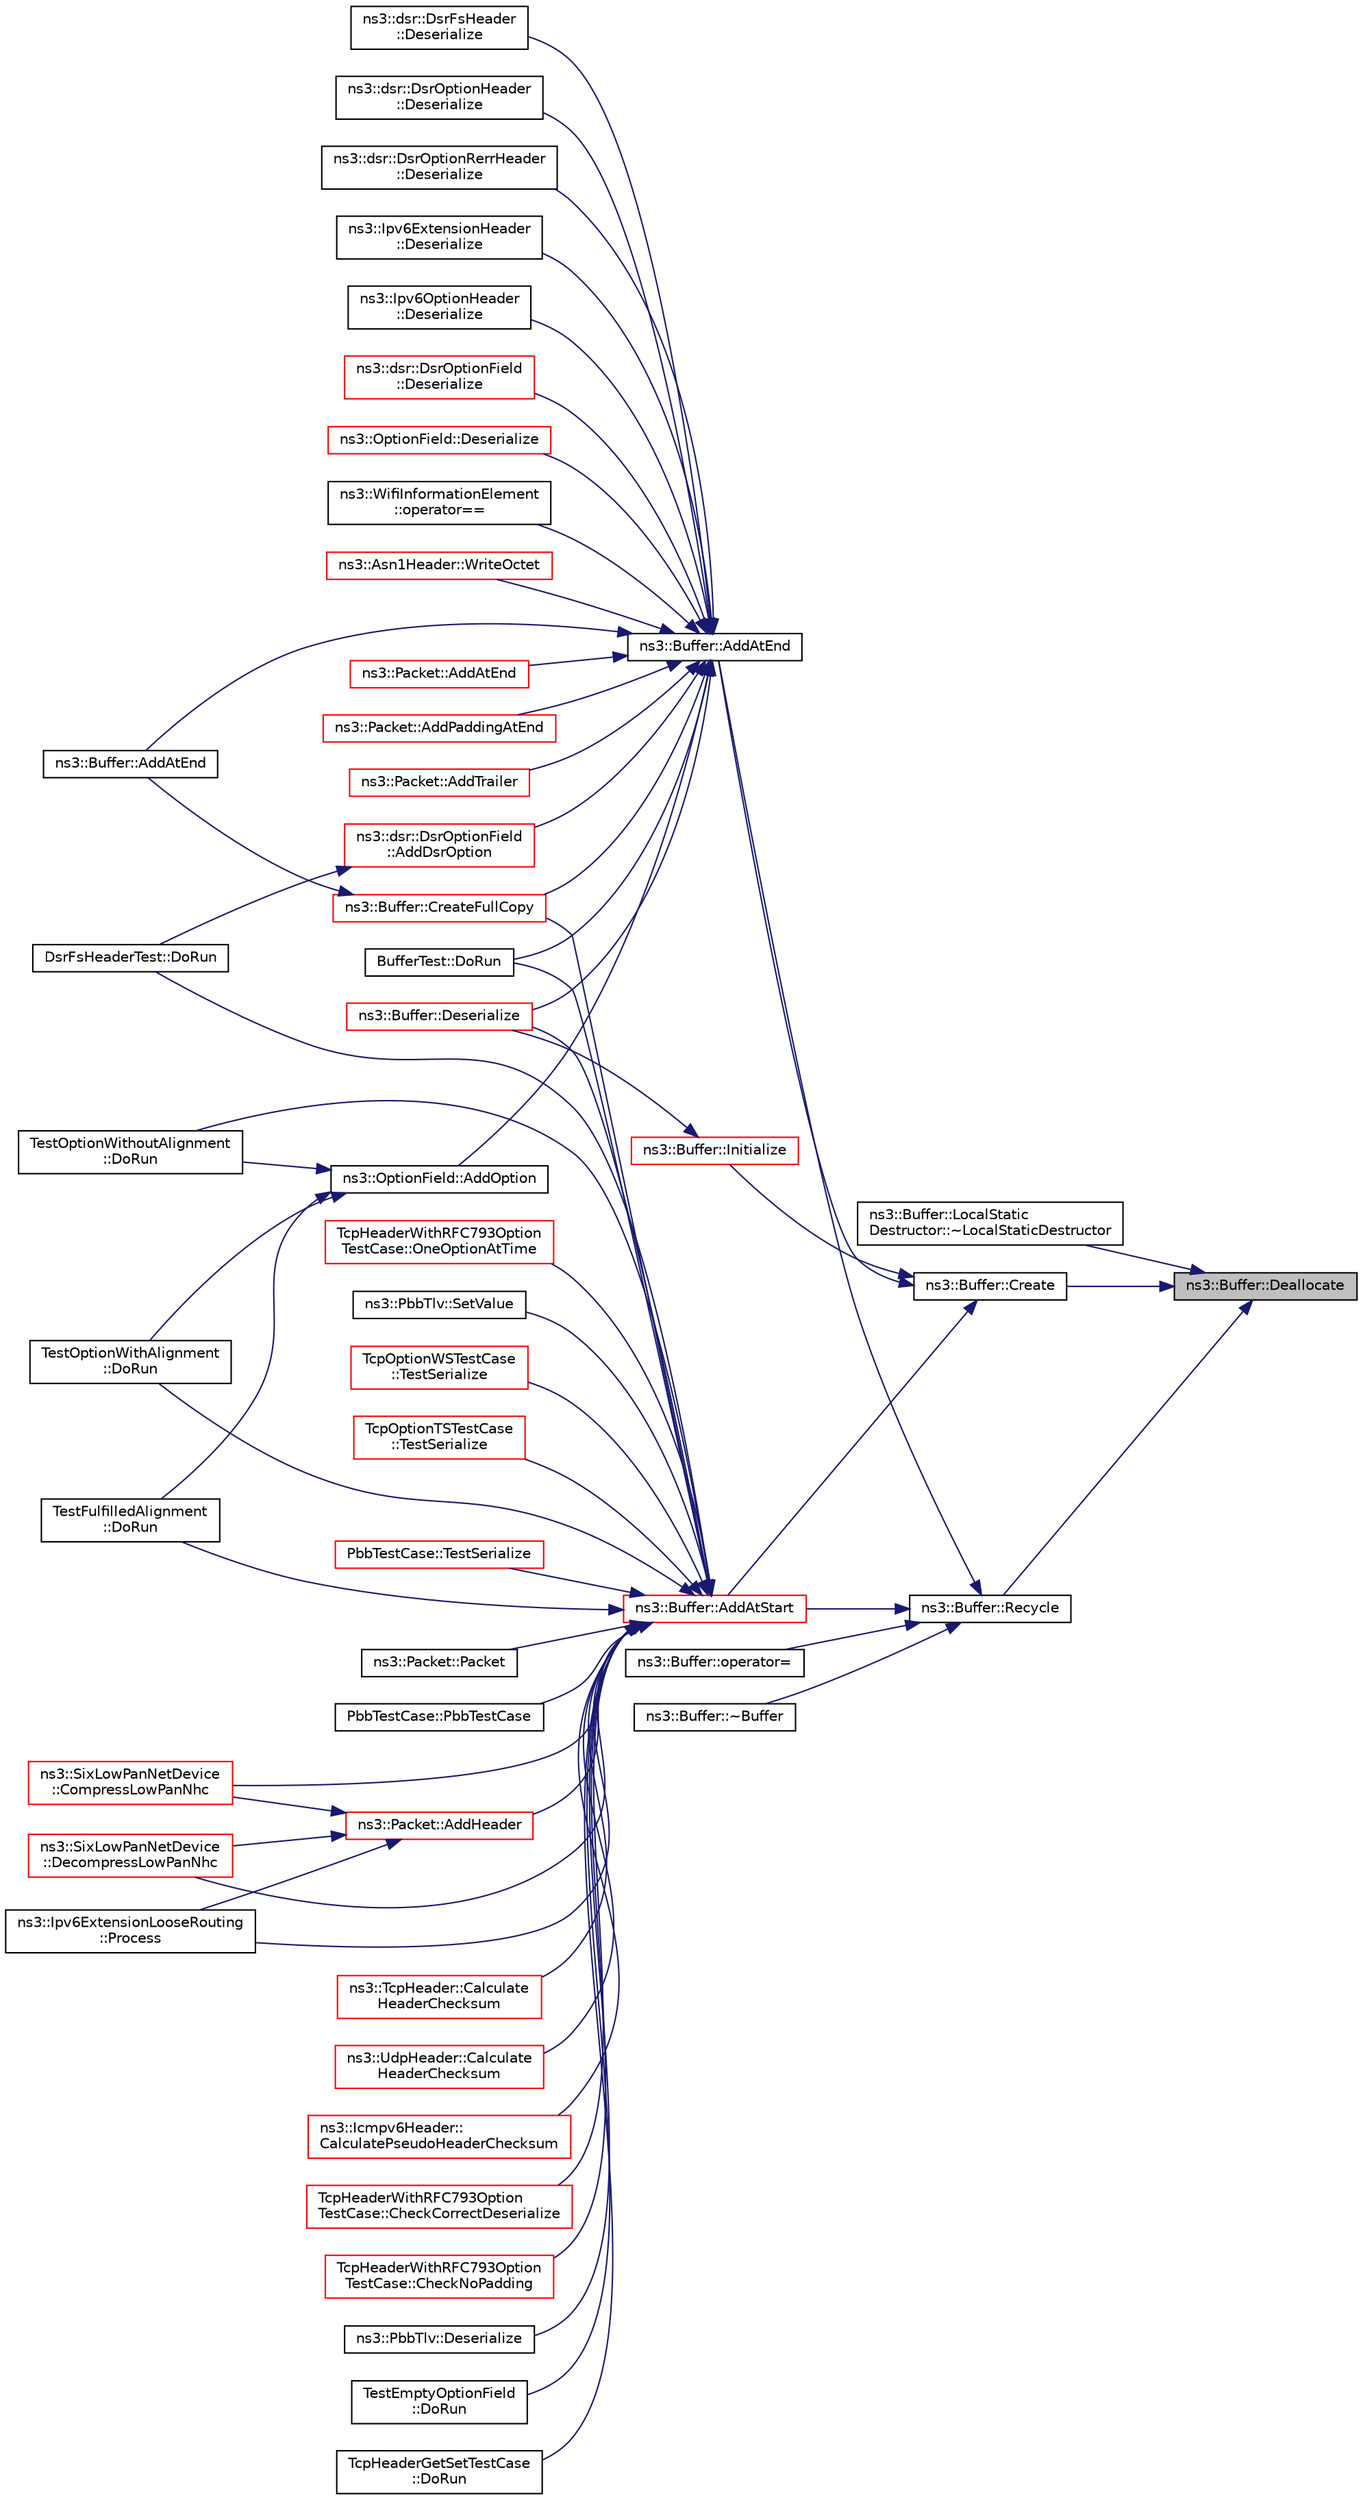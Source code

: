 digraph "ns3::Buffer::Deallocate"
{
 // LATEX_PDF_SIZE
  edge [fontname="Helvetica",fontsize="10",labelfontname="Helvetica",labelfontsize="10"];
  node [fontname="Helvetica",fontsize="10",shape=record];
  rankdir="RL";
  Node1 [label="ns3::Buffer::Deallocate",height=0.2,width=0.4,color="black", fillcolor="grey75", style="filled", fontcolor="black",tooltip="Deallocate the buffer memory."];
  Node1 -> Node2 [dir="back",color="midnightblue",fontsize="10",style="solid",fontname="Helvetica"];
  Node2 [label="ns3::Buffer::LocalStatic\lDestructor::~LocalStaticDestructor",height=0.2,width=0.4,color="black", fillcolor="white", style="filled",URL="$structns3_1_1_buffer_1_1_local_static_destructor.html#ade59071568795f478e16d673ed63f819",tooltip=" "];
  Node1 -> Node3 [dir="back",color="midnightblue",fontsize="10",style="solid",fontname="Helvetica"];
  Node3 [label="ns3::Buffer::Create",height=0.2,width=0.4,color="black", fillcolor="white", style="filled",URL="$classns3_1_1_buffer.html#a340c9888e35cf55d024808adfbd75913",tooltip="Create a buffer data storage."];
  Node3 -> Node4 [dir="back",color="midnightblue",fontsize="10",style="solid",fontname="Helvetica"];
  Node4 [label="ns3::Buffer::AddAtEnd",height=0.2,width=0.4,color="black", fillcolor="white", style="filled",URL="$classns3_1_1_buffer.html#a92dd87809af24fb10696fee9a9cb56cf",tooltip=" "];
  Node4 -> Node5 [dir="back",color="midnightblue",fontsize="10",style="solid",fontname="Helvetica"];
  Node5 [label="ns3::Buffer::AddAtEnd",height=0.2,width=0.4,color="black", fillcolor="white", style="filled",URL="$classns3_1_1_buffer.html#a60211196881cfccb64f67d71449eda83",tooltip=" "];
  Node4 -> Node6 [dir="back",color="midnightblue",fontsize="10",style="solid",fontname="Helvetica"];
  Node6 [label="ns3::Packet::AddAtEnd",height=0.2,width=0.4,color="red", fillcolor="white", style="filled",URL="$classns3_1_1_packet.html#a14ec3d4250b425468764de58f5837b6b",tooltip="Concatenate the input packet at the end of the current packet."];
  Node4 -> Node123 [dir="back",color="midnightblue",fontsize="10",style="solid",fontname="Helvetica"];
  Node123 [label="ns3::dsr::DsrOptionField\l::AddDsrOption",height=0.2,width=0.4,color="red", fillcolor="white", style="filled",URL="$classns3_1_1dsr_1_1_dsr_option_field.html#acd03d07018e22f5e2b23975fae84fb3c",tooltip="Serialize the option, prepending pad1 or padn option as necessary."];
  Node123 -> Node147 [dir="back",color="midnightblue",fontsize="10",style="solid",fontname="Helvetica"];
  Node147 [label="DsrFsHeaderTest::DoRun",height=0.2,width=0.4,color="black", fillcolor="white", style="filled",URL="$class_dsr_fs_header_test.html#ac2495c11d1b567cebc81c0b0668f88b6",tooltip="Implementation to actually run this TestCase."];
  Node4 -> Node159 [dir="back",color="midnightblue",fontsize="10",style="solid",fontname="Helvetica"];
  Node159 [label="ns3::OptionField::AddOption",height=0.2,width=0.4,color="black", fillcolor="white", style="filled",URL="$classns3_1_1_option_field.html#a18f71368fbded356322e1eaebb01cd27",tooltip="Serialize the option, prepending pad1 or padn option as necessary."];
  Node159 -> Node160 [dir="back",color="midnightblue",fontsize="10",style="solid",fontname="Helvetica"];
  Node160 [label="TestOptionWithoutAlignment\l::DoRun",height=0.2,width=0.4,color="black", fillcolor="white", style="filled",URL="$class_test_option_without_alignment.html#a23bf45b7de739a1c5b2521dee904e95b",tooltip="Implementation to actually run this TestCase."];
  Node159 -> Node161 [dir="back",color="midnightblue",fontsize="10",style="solid",fontname="Helvetica"];
  Node161 [label="TestOptionWithAlignment\l::DoRun",height=0.2,width=0.4,color="black", fillcolor="white", style="filled",URL="$class_test_option_with_alignment.html#ae7937fcdd2ae8bc2790c5d7841ca22cb",tooltip="Implementation to actually run this TestCase."];
  Node159 -> Node162 [dir="back",color="midnightblue",fontsize="10",style="solid",fontname="Helvetica"];
  Node162 [label="TestFulfilledAlignment\l::DoRun",height=0.2,width=0.4,color="black", fillcolor="white", style="filled",URL="$class_test_fulfilled_alignment.html#a5dbd0147961608bca7a80c0cd08d8f81",tooltip="Implementation to actually run this TestCase."];
  Node4 -> Node163 [dir="back",color="midnightblue",fontsize="10",style="solid",fontname="Helvetica"];
  Node163 [label="ns3::Packet::AddPaddingAtEnd",height=0.2,width=0.4,color="red", fillcolor="white", style="filled",URL="$classns3_1_1_packet.html#ae964f1fcfd496c6c0db1b73f27e78530",tooltip="Add a zero-filled padding to the packet."];
  Node4 -> Node166 [dir="back",color="midnightblue",fontsize="10",style="solid",fontname="Helvetica"];
  Node166 [label="ns3::Packet::AddTrailer",height=0.2,width=0.4,color="red", fillcolor="white", style="filled",URL="$classns3_1_1_packet.html#ae26b490c30ae5bc98be5181ec6e06db8",tooltip="Add trailer to this packet."];
  Node4 -> Node196 [dir="back",color="midnightblue",fontsize="10",style="solid",fontname="Helvetica"];
  Node196 [label="ns3::Buffer::CreateFullCopy",height=0.2,width=0.4,color="red", fillcolor="white", style="filled",URL="$classns3_1_1_buffer.html#a7abfb0fd24f39d23519b3280e1a7f404",tooltip="Create a full copy of the buffer, including all the internal structures."];
  Node196 -> Node5 [dir="back",color="midnightblue",fontsize="10",style="solid",fontname="Helvetica"];
  Node4 -> Node213 [dir="back",color="midnightblue",fontsize="10",style="solid",fontname="Helvetica"];
  Node213 [label="ns3::dsr::DsrFsHeader\l::Deserialize",height=0.2,width=0.4,color="black", fillcolor="white", style="filled",URL="$classns3_1_1dsr_1_1_dsr_fs_header.html#acb5736dd005d323eefae5cc9db9eb5b9",tooltip="Deserialize the packet."];
  Node4 -> Node214 [dir="back",color="midnightblue",fontsize="10",style="solid",fontname="Helvetica"];
  Node214 [label="ns3::dsr::DsrOptionHeader\l::Deserialize",height=0.2,width=0.4,color="black", fillcolor="white", style="filled",URL="$classns3_1_1dsr_1_1_dsr_option_header.html#ab44c93c37011591950bb95730c1c5b06",tooltip="Deserialize the packet."];
  Node4 -> Node215 [dir="back",color="midnightblue",fontsize="10",style="solid",fontname="Helvetica"];
  Node215 [label="ns3::dsr::DsrOptionRerrHeader\l::Deserialize",height=0.2,width=0.4,color="black", fillcolor="white", style="filled",URL="$classns3_1_1dsr_1_1_dsr_option_rerr_header.html#ab8bc84d5e10a371524ed37035db5dbec",tooltip="Deserialize the packet."];
  Node4 -> Node216 [dir="back",color="midnightblue",fontsize="10",style="solid",fontname="Helvetica"];
  Node216 [label="ns3::Ipv6ExtensionHeader\l::Deserialize",height=0.2,width=0.4,color="black", fillcolor="white", style="filled",URL="$classns3_1_1_ipv6_extension_header.html#a20381aa4706f87bd373604ea53f3488f",tooltip="Deserialize the packet."];
  Node4 -> Node217 [dir="back",color="midnightblue",fontsize="10",style="solid",fontname="Helvetica"];
  Node217 [label="ns3::Ipv6OptionHeader\l::Deserialize",height=0.2,width=0.4,color="black", fillcolor="white", style="filled",URL="$classns3_1_1_ipv6_option_header.html#a8645f1d17686431f177f7d5f3c38380e",tooltip="Deserialize the packet."];
  Node4 -> Node218 [dir="back",color="midnightblue",fontsize="10",style="solid",fontname="Helvetica"];
  Node218 [label="ns3::dsr::DsrOptionField\l::Deserialize",height=0.2,width=0.4,color="red", fillcolor="white", style="filled",URL="$classns3_1_1dsr_1_1_dsr_option_field.html#a18a58a88b2ba6ffc94669771647e586c",tooltip="Deserialize the packet."];
  Node4 -> Node220 [dir="back",color="midnightblue",fontsize="10",style="solid",fontname="Helvetica"];
  Node220 [label="ns3::OptionField::Deserialize",height=0.2,width=0.4,color="red", fillcolor="white", style="filled",URL="$classns3_1_1_option_field.html#a6a74e16b63ee19bcfa20c9b6a8833dad",tooltip="Deserialize the packet."];
  Node4 -> Node225 [dir="back",color="midnightblue",fontsize="10",style="solid",fontname="Helvetica"];
  Node225 [label="ns3::Buffer::Deserialize",height=0.2,width=0.4,color="red", fillcolor="white", style="filled",URL="$classns3_1_1_buffer.html#add89f12664174aa29c08264af66437ad",tooltip=" "];
  Node4 -> Node205 [dir="back",color="midnightblue",fontsize="10",style="solid",fontname="Helvetica"];
  Node205 [label="BufferTest::DoRun",height=0.2,width=0.4,color="black", fillcolor="white", style="filled",URL="$class_buffer_test.html#a4ffd025f50c962366167daef7df0ac58",tooltip="Implementation to actually run this TestCase."];
  Node4 -> Node208 [dir="back",color="midnightblue",fontsize="10",style="solid",fontname="Helvetica"];
  Node208 [label="ns3::WifiInformationElement\l::operator==",height=0.2,width=0.4,color="black", fillcolor="white", style="filled",URL="$classns3_1_1_wifi_information_element.html#a75fdda2e8009a87c8f2b255454ac0110",tooltip="Compare two IEs for equality by ID & Length, and then through memcmp of serialised version."];
  Node4 -> Node228 [dir="back",color="midnightblue",fontsize="10",style="solid",fontname="Helvetica"];
  Node228 [label="ns3::Asn1Header::WriteOctet",height=0.2,width=0.4,color="red", fillcolor="white", style="filled",URL="$classns3_1_1_asn1_header.html#a2e699078b1a3af75a7008ef94bedb1c6",tooltip="Function to write in m_serializationResult, after resizing its size."];
  Node3 -> Node230 [dir="back",color="midnightblue",fontsize="10",style="solid",fontname="Helvetica"];
  Node230 [label="ns3::Buffer::AddAtStart",height=0.2,width=0.4,color="red", fillcolor="white", style="filled",URL="$classns3_1_1_buffer.html#a8abd8164c3671d3dadc98fc66fade7b1",tooltip=" "];
  Node230 -> Node231 [dir="back",color="midnightblue",fontsize="10",style="solid",fontname="Helvetica"];
  Node231 [label="ns3::Packet::Packet",height=0.2,width=0.4,color="black", fillcolor="white", style="filled",URL="$classns3_1_1_packet.html#a7f6a0314efee85ac6cf4a64e05450538",tooltip="Create a packet with payload filled with the content of this buffer."];
  Node230 -> Node232 [dir="back",color="midnightblue",fontsize="10",style="solid",fontname="Helvetica"];
  Node232 [label="PbbTestCase::PbbTestCase",height=0.2,width=0.4,color="black", fillcolor="white", style="filled",URL="$class_pbb_test_case.html#aad11415643c1af39d71248174298dd6b",tooltip="Constructor."];
  Node230 -> Node233 [dir="back",color="midnightblue",fontsize="10",style="solid",fontname="Helvetica"];
  Node233 [label="ns3::Packet::AddHeader",height=0.2,width=0.4,color="red", fillcolor="white", style="filled",URL="$classns3_1_1_packet.html#a465108c595a0bc592095cbcab1832ed8",tooltip="Add header to this packet."];
  Node233 -> Node199 [dir="back",color="midnightblue",fontsize="10",style="solid",fontname="Helvetica"];
  Node199 [label="ns3::SixLowPanNetDevice\l::CompressLowPanNhc",height=0.2,width=0.4,color="red", fillcolor="white", style="filled",URL="$classns3_1_1_six_low_pan_net_device.html#a41d34fd1612e7e6911614fadfef6ab67",tooltip="Compress the headers according to NHC compression."];
  Node233 -> Node222 [dir="back",color="midnightblue",fontsize="10",style="solid",fontname="Helvetica"];
  Node222 [label="ns3::SixLowPanNetDevice\l::DecompressLowPanNhc",height=0.2,width=0.4,color="red", fillcolor="white", style="filled",URL="$classns3_1_1_six_low_pan_net_device.html#af69701425fa2e02ab4a7fdcd1db99cc8",tooltip="Decompress the headers according to NHC compression."];
  Node233 -> Node482 [dir="back",color="midnightblue",fontsize="10",style="solid",fontname="Helvetica"];
  Node482 [label="ns3::Ipv6ExtensionLooseRouting\l::Process",height=0.2,width=0.4,color="black", fillcolor="white", style="filled",URL="$classns3_1_1_ipv6_extension_loose_routing.html#ab73c109952d780d1eb52c2f7c144e546",tooltip="Process method Called from Ipv6L3Protocol::Receive."];
  Node230 -> Node741 [dir="back",color="midnightblue",fontsize="10",style="solid",fontname="Helvetica"];
  Node741 [label="ns3::TcpHeader::Calculate\lHeaderChecksum",height=0.2,width=0.4,color="red", fillcolor="white", style="filled",URL="$classns3_1_1_tcp_header.html#aa57fcc161d91b80483c757468303a50d",tooltip="Calculate the header checksum."];
  Node230 -> Node749 [dir="back",color="midnightblue",fontsize="10",style="solid",fontname="Helvetica"];
  Node749 [label="ns3::UdpHeader::Calculate\lHeaderChecksum",height=0.2,width=0.4,color="red", fillcolor="white", style="filled",URL="$classns3_1_1_udp_header.html#a2826d7fc12f1fc610053662b10661491",tooltip="Calculate the header checksum."];
  Node230 -> Node752 [dir="back",color="midnightblue",fontsize="10",style="solid",fontname="Helvetica"];
  Node752 [label="ns3::Icmpv6Header::\lCalculatePseudoHeaderChecksum",height=0.2,width=0.4,color="red", fillcolor="white", style="filled",URL="$classns3_1_1_icmpv6_header.html#aa0598a05dad2904576ed853885f4ed40",tooltip="Calculate pseudo header checksum for IPv6."];
  Node230 -> Node743 [dir="back",color="midnightblue",fontsize="10",style="solid",fontname="Helvetica"];
  Node743 [label="TcpHeaderWithRFC793Option\lTestCase::CheckCorrectDeserialize",height=0.2,width=0.4,color="red", fillcolor="white", style="filled",URL="$class_tcp_header_with_r_f_c793_option_test_case.html#ad8478f3d6d33caa92f933389f8d8419b",tooltip="Check the correct header deserialization."];
  Node230 -> Node748 [dir="back",color="midnightblue",fontsize="10",style="solid",fontname="Helvetica"];
  Node748 [label="TcpHeaderWithRFC793Option\lTestCase::CheckNoPadding",height=0.2,width=0.4,color="red", fillcolor="white", style="filled",URL="$class_tcp_header_with_r_f_c793_option_test_case.html#ac054655b0adbd8c76eab91590eb246c4",tooltip="Check an header for the correct padding."];
  Node230 -> Node199 [dir="back",color="midnightblue",fontsize="10",style="solid",fontname="Helvetica"];
  Node230 -> Node196 [dir="back",color="midnightblue",fontsize="10",style="solid",fontname="Helvetica"];
  Node230 -> Node222 [dir="back",color="midnightblue",fontsize="10",style="solid",fontname="Helvetica"];
  Node230 -> Node753 [dir="back",color="midnightblue",fontsize="10",style="solid",fontname="Helvetica"];
  Node753 [label="ns3::PbbTlv::Deserialize",height=0.2,width=0.4,color="black", fillcolor="white", style="filled",URL="$classns3_1_1_pbb_tlv.html#af1d0a54c2c334935bac7570889b275e4",tooltip="Deserializes a TLV from the specified buffer."];
  Node230 -> Node225 [dir="back",color="midnightblue",fontsize="10",style="solid",fontname="Helvetica"];
  Node230 -> Node204 [dir="back",color="midnightblue",fontsize="10",style="solid",fontname="Helvetica"];
  Node204 [label="TestEmptyOptionField\l::DoRun",height=0.2,width=0.4,color="black", fillcolor="white", style="filled",URL="$class_test_empty_option_field.html#a5fdbca025c0d3629d42cd00050de73fb",tooltip="Implementation to actually run this TestCase."];
  Node230 -> Node160 [dir="back",color="midnightblue",fontsize="10",style="solid",fontname="Helvetica"];
  Node230 -> Node161 [dir="back",color="midnightblue",fontsize="10",style="solid",fontname="Helvetica"];
  Node230 -> Node162 [dir="back",color="midnightblue",fontsize="10",style="solid",fontname="Helvetica"];
  Node230 -> Node147 [dir="back",color="midnightblue",fontsize="10",style="solid",fontname="Helvetica"];
  Node230 -> Node745 [dir="back",color="midnightblue",fontsize="10",style="solid",fontname="Helvetica"];
  Node745 [label="TcpHeaderGetSetTestCase\l::DoRun",height=0.2,width=0.4,color="black", fillcolor="white", style="filled",URL="$class_tcp_header_get_set_test_case.html#ae5c6a3e802b8648d197d5a22509acf49",tooltip="Implementation to actually run this TestCase."];
  Node230 -> Node205 [dir="back",color="midnightblue",fontsize="10",style="solid",fontname="Helvetica"];
  Node230 -> Node746 [dir="back",color="midnightblue",fontsize="10",style="solid",fontname="Helvetica"];
  Node746 [label="TcpHeaderWithRFC793Option\lTestCase::OneOptionAtTime",height=0.2,width=0.4,color="red", fillcolor="white", style="filled",URL="$class_tcp_header_with_r_f_c793_option_test_case.html#a4f736353f198886b49418a84756e48de",tooltip="Check an header with only one kind of option."];
  Node230 -> Node482 [dir="back",color="midnightblue",fontsize="10",style="solid",fontname="Helvetica"];
  Node230 -> Node754 [dir="back",color="midnightblue",fontsize="10",style="solid",fontname="Helvetica"];
  Node754 [label="ns3::PbbTlv::SetValue",height=0.2,width=0.4,color="black", fillcolor="white", style="filled",URL="$classns3_1_1_pbb_tlv.html#aaf48b2b695845f0a747dff11370c393e",tooltip="Sets the value of this message to a buffer with the specified data."];
  Node230 -> Node755 [dir="back",color="midnightblue",fontsize="10",style="solid",fontname="Helvetica"];
  Node755 [label="TcpOptionWSTestCase\l::TestSerialize",height=0.2,width=0.4,color="red", fillcolor="white", style="filled",URL="$class_tcp_option_w_s_test_case.html#a01e4f68295082d8a146f561a6c727d45",tooltip="Serialization test."];
  Node230 -> Node757 [dir="back",color="midnightblue",fontsize="10",style="solid",fontname="Helvetica"];
  Node757 [label="TcpOptionTSTestCase\l::TestSerialize",height=0.2,width=0.4,color="red", fillcolor="white", style="filled",URL="$class_tcp_option_t_s_test_case.html#a14597883403704320352bf1caad38777",tooltip="Serialization test."];
  Node230 -> Node211 [dir="back",color="midnightblue",fontsize="10",style="solid",fontname="Helvetica"];
  Node211 [label="PbbTestCase::TestSerialize",height=0.2,width=0.4,color="red", fillcolor="white", style="filled",URL="$class_pbb_test_case.html#af46a68e3ac1ac6a3acba3db64974cba8",tooltip="Serialization."];
  Node3 -> Node760 [dir="back",color="midnightblue",fontsize="10",style="solid",fontname="Helvetica"];
  Node760 [label="ns3::Buffer::Initialize",height=0.2,width=0.4,color="red", fillcolor="white", style="filled",URL="$classns3_1_1_buffer.html#ac8eb4126519c379546a52035c4d5f6f4",tooltip="Initializes the buffer with a number of zeroes."];
  Node760 -> Node225 [dir="back",color="midnightblue",fontsize="10",style="solid",fontname="Helvetica"];
  Node1 -> Node762 [dir="back",color="midnightblue",fontsize="10",style="solid",fontname="Helvetica"];
  Node762 [label="ns3::Buffer::Recycle",height=0.2,width=0.4,color="black", fillcolor="white", style="filled",URL="$classns3_1_1_buffer.html#aa14d4354b6de0c9d6044805f6503ecd2",tooltip="Recycle the buffer memory."];
  Node762 -> Node763 [dir="back",color="midnightblue",fontsize="10",style="solid",fontname="Helvetica"];
  Node763 [label="ns3::Buffer::~Buffer",height=0.2,width=0.4,color="black", fillcolor="white", style="filled",URL="$classns3_1_1_buffer.html#a3672e1d34b98e7745a5eff5b89cdb920",tooltip=" "];
  Node762 -> Node4 [dir="back",color="midnightblue",fontsize="10",style="solid",fontname="Helvetica"];
  Node762 -> Node230 [dir="back",color="midnightblue",fontsize="10",style="solid",fontname="Helvetica"];
  Node762 -> Node764 [dir="back",color="midnightblue",fontsize="10",style="solid",fontname="Helvetica"];
  Node764 [label="ns3::Buffer::operator=",height=0.2,width=0.4,color="black", fillcolor="white", style="filled",URL="$classns3_1_1_buffer.html#a7c7cba562cba1633649786fdf78c5e6f",tooltip="Assignment operator."];
}
